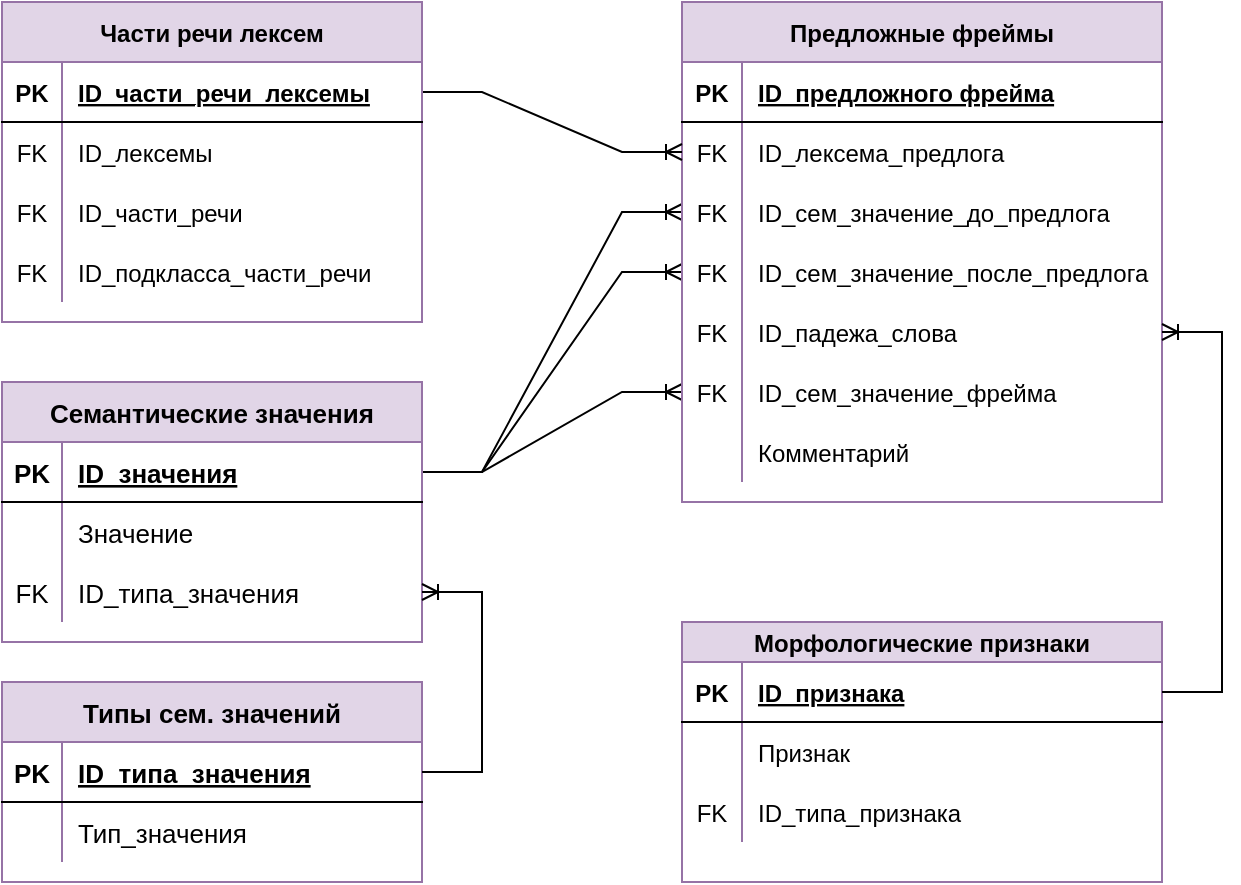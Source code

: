 <mxfile version="16.5.1" type="device"><diagram id="IM70mIdHpw6CoB-G-Ppj" name="Страница 1"><mxGraphModel dx="2271" dy="1692" grid="1" gridSize="10" guides="1" tooltips="1" connect="1" arrows="1" fold="1" page="1" pageScale="1" pageWidth="1169" pageHeight="827" math="0" shadow="0"><root><mxCell id="0"/><mxCell id="1" parent="0"/><mxCell id="ihm2fBMKL1uDlb-fayLi-19" value="" style="edgeStyle=entityRelationEdgeStyle;fontSize=12;html=1;endArrow=ERoneToMany;rounded=0;" parent="1" source="ihm2fBMKL1uDlb-fayLi-56" target="ihm2fBMKL1uDlb-fayLi-39" edge="1"><mxGeometry width="100" height="100" relative="1" as="geometry"><mxPoint x="220" y="85" as="sourcePoint"/><mxPoint x="414.0" y="385" as="targetPoint"/></mxGeometry></mxCell><mxCell id="ihm2fBMKL1uDlb-fayLi-20" value="" style="edgeStyle=entityRelationEdgeStyle;fontSize=12;html=1;endArrow=ERoneToMany;rounded=0;" parent="1" source="ihm2fBMKL1uDlb-fayLi-56" target="ihm2fBMKL1uDlb-fayLi-42" edge="1"><mxGeometry width="100" height="100" relative="1" as="geometry"><mxPoint x="220" y="85" as="sourcePoint"/><mxPoint x="414.0" y="445" as="targetPoint"/></mxGeometry></mxCell><mxCell id="ihm2fBMKL1uDlb-fayLi-21" value="" style="edgeStyle=entityRelationEdgeStyle;fontSize=12;html=1;endArrow=ERoneToMany;rounded=0;" parent="1" source="ihm2fBMKL1uDlb-fayLi-56" target="ihm2fBMKL1uDlb-fayLi-48" edge="1"><mxGeometry width="100" height="100" relative="1" as="geometry"><mxPoint x="220" y="85" as="sourcePoint"/><mxPoint x="414.0" y="505" as="targetPoint"/></mxGeometry></mxCell><mxCell id="ihm2fBMKL1uDlb-fayLi-32" value="Предложные фреймы" style="shape=table;startSize=30;container=1;collapsible=1;childLayout=tableLayout;fixedRows=1;rowLines=0;fontStyle=1;align=center;resizeLast=1;fillColor=#e1d5e7;strokeColor=#9673a6;" parent="1" vertex="1"><mxGeometry x="320" y="-30" width="240" height="250" as="geometry"/></mxCell><mxCell id="ihm2fBMKL1uDlb-fayLi-33" value="" style="shape=tableRow;horizontal=0;startSize=0;swimlaneHead=0;swimlaneBody=0;fillColor=none;collapsible=0;dropTarget=0;points=[[0,0.5],[1,0.5]];portConstraint=eastwest;top=0;left=0;right=0;bottom=1;" parent="ihm2fBMKL1uDlb-fayLi-32" vertex="1"><mxGeometry y="30" width="240" height="30" as="geometry"/></mxCell><mxCell id="ihm2fBMKL1uDlb-fayLi-34" value="PK" style="shape=partialRectangle;connectable=0;fillColor=none;top=0;left=0;bottom=0;right=0;fontStyle=1;overflow=hidden;" parent="ihm2fBMKL1uDlb-fayLi-33" vertex="1"><mxGeometry width="30" height="30" as="geometry"><mxRectangle width="30" height="30" as="alternateBounds"/></mxGeometry></mxCell><mxCell id="ihm2fBMKL1uDlb-fayLi-35" value="ID_предложного фрейма" style="shape=partialRectangle;connectable=0;fillColor=none;top=0;left=0;bottom=0;right=0;align=left;spacingLeft=6;fontStyle=5;overflow=hidden;" parent="ihm2fBMKL1uDlb-fayLi-33" vertex="1"><mxGeometry x="30" width="210" height="30" as="geometry"><mxRectangle width="210" height="30" as="alternateBounds"/></mxGeometry></mxCell><mxCell id="ihm2fBMKL1uDlb-fayLi-36" value="" style="shape=tableRow;horizontal=0;startSize=0;swimlaneHead=0;swimlaneBody=0;fillColor=none;collapsible=0;dropTarget=0;points=[[0,0.5],[1,0.5]];portConstraint=eastwest;top=0;left=0;right=0;bottom=0;" parent="ihm2fBMKL1uDlb-fayLi-32" vertex="1"><mxGeometry y="60" width="240" height="30" as="geometry"/></mxCell><mxCell id="ihm2fBMKL1uDlb-fayLi-37" value="FK" style="shape=partialRectangle;connectable=0;fillColor=none;top=0;left=0;bottom=0;right=0;editable=1;overflow=hidden;" parent="ihm2fBMKL1uDlb-fayLi-36" vertex="1"><mxGeometry width="30" height="30" as="geometry"><mxRectangle width="30" height="30" as="alternateBounds"/></mxGeometry></mxCell><mxCell id="ihm2fBMKL1uDlb-fayLi-38" value="ID_лексема_предлога" style="shape=partialRectangle;connectable=0;fillColor=none;top=0;left=0;bottom=0;right=0;align=left;spacingLeft=6;overflow=hidden;" parent="ihm2fBMKL1uDlb-fayLi-36" vertex="1"><mxGeometry x="30" width="210" height="30" as="geometry"><mxRectangle width="210" height="30" as="alternateBounds"/></mxGeometry></mxCell><mxCell id="ihm2fBMKL1uDlb-fayLi-39" value="" style="shape=tableRow;horizontal=0;startSize=0;swimlaneHead=0;swimlaneBody=0;fillColor=none;collapsible=0;dropTarget=0;points=[[0,0.5],[1,0.5]];portConstraint=eastwest;top=0;left=0;right=0;bottom=0;" parent="ihm2fBMKL1uDlb-fayLi-32" vertex="1"><mxGeometry y="90" width="240" height="30" as="geometry"/></mxCell><mxCell id="ihm2fBMKL1uDlb-fayLi-40" value="FK" style="shape=partialRectangle;connectable=0;fillColor=none;top=0;left=0;bottom=0;right=0;editable=1;overflow=hidden;" parent="ihm2fBMKL1uDlb-fayLi-39" vertex="1"><mxGeometry width="30" height="30" as="geometry"><mxRectangle width="30" height="30" as="alternateBounds"/></mxGeometry></mxCell><mxCell id="ihm2fBMKL1uDlb-fayLi-41" value="ID_сем_значение_до_предлога" style="shape=partialRectangle;connectable=0;fillColor=none;top=0;left=0;bottom=0;right=0;align=left;spacingLeft=6;overflow=hidden;" parent="ihm2fBMKL1uDlb-fayLi-39" vertex="1"><mxGeometry x="30" width="210" height="30" as="geometry"><mxRectangle width="210" height="30" as="alternateBounds"/></mxGeometry></mxCell><mxCell id="ihm2fBMKL1uDlb-fayLi-42" value="" style="shape=tableRow;horizontal=0;startSize=0;swimlaneHead=0;swimlaneBody=0;fillColor=none;collapsible=0;dropTarget=0;points=[[0,0.5],[1,0.5]];portConstraint=eastwest;top=0;left=0;right=0;bottom=0;" parent="ihm2fBMKL1uDlb-fayLi-32" vertex="1"><mxGeometry y="120" width="240" height="30" as="geometry"/></mxCell><mxCell id="ihm2fBMKL1uDlb-fayLi-43" value="FK" style="shape=partialRectangle;connectable=0;fillColor=none;top=0;left=0;bottom=0;right=0;editable=1;overflow=hidden;" parent="ihm2fBMKL1uDlb-fayLi-42" vertex="1"><mxGeometry width="30" height="30" as="geometry"><mxRectangle width="30" height="30" as="alternateBounds"/></mxGeometry></mxCell><mxCell id="ihm2fBMKL1uDlb-fayLi-44" value="ID_сем_значение_после_предлога" style="shape=partialRectangle;connectable=0;fillColor=none;top=0;left=0;bottom=0;right=0;align=left;spacingLeft=6;overflow=hidden;" parent="ihm2fBMKL1uDlb-fayLi-42" vertex="1"><mxGeometry x="30" width="210" height="30" as="geometry"><mxRectangle width="210" height="30" as="alternateBounds"/></mxGeometry></mxCell><mxCell id="ihm2fBMKL1uDlb-fayLi-45" value="" style="shape=tableRow;horizontal=0;startSize=0;swimlaneHead=0;swimlaneBody=0;fillColor=none;collapsible=0;dropTarget=0;points=[[0,0.5],[1,0.5]];portConstraint=eastwest;top=0;left=0;right=0;bottom=0;" parent="ihm2fBMKL1uDlb-fayLi-32" vertex="1"><mxGeometry y="150" width="240" height="30" as="geometry"/></mxCell><mxCell id="ihm2fBMKL1uDlb-fayLi-46" value="FK" style="shape=partialRectangle;connectable=0;fillColor=none;top=0;left=0;bottom=0;right=0;editable=1;overflow=hidden;" parent="ihm2fBMKL1uDlb-fayLi-45" vertex="1"><mxGeometry width="30" height="30" as="geometry"><mxRectangle width="30" height="30" as="alternateBounds"/></mxGeometry></mxCell><mxCell id="ihm2fBMKL1uDlb-fayLi-47" value="ID_падежа_слова" style="shape=partialRectangle;connectable=0;fillColor=none;top=0;left=0;bottom=0;right=0;align=left;spacingLeft=6;overflow=hidden;" parent="ihm2fBMKL1uDlb-fayLi-45" vertex="1"><mxGeometry x="30" width="210" height="30" as="geometry"><mxRectangle width="210" height="30" as="alternateBounds"/></mxGeometry></mxCell><mxCell id="ihm2fBMKL1uDlb-fayLi-48" value="" style="shape=tableRow;horizontal=0;startSize=0;swimlaneHead=0;swimlaneBody=0;fillColor=none;collapsible=0;dropTarget=0;points=[[0,0.5],[1,0.5]];portConstraint=eastwest;top=0;left=0;right=0;bottom=0;" parent="ihm2fBMKL1uDlb-fayLi-32" vertex="1"><mxGeometry y="180" width="240" height="30" as="geometry"/></mxCell><mxCell id="ihm2fBMKL1uDlb-fayLi-49" value="FK" style="shape=partialRectangle;connectable=0;fillColor=none;top=0;left=0;bottom=0;right=0;editable=1;overflow=hidden;" parent="ihm2fBMKL1uDlb-fayLi-48" vertex="1"><mxGeometry width="30" height="30" as="geometry"><mxRectangle width="30" height="30" as="alternateBounds"/></mxGeometry></mxCell><mxCell id="ihm2fBMKL1uDlb-fayLi-50" value="ID_сем_значение_фрейма" style="shape=partialRectangle;connectable=0;fillColor=none;top=0;left=0;bottom=0;right=0;align=left;spacingLeft=6;overflow=hidden;" parent="ihm2fBMKL1uDlb-fayLi-48" vertex="1"><mxGeometry x="30" width="210" height="30" as="geometry"><mxRectangle width="210" height="30" as="alternateBounds"/></mxGeometry></mxCell><mxCell id="ihm2fBMKL1uDlb-fayLi-51" value="" style="shape=tableRow;horizontal=0;startSize=0;swimlaneHead=0;swimlaneBody=0;fillColor=none;collapsible=0;dropTarget=0;points=[[0,0.5],[1,0.5]];portConstraint=eastwest;top=0;left=0;right=0;bottom=0;" parent="ihm2fBMKL1uDlb-fayLi-32" vertex="1"><mxGeometry y="210" width="240" height="30" as="geometry"/></mxCell><mxCell id="ihm2fBMKL1uDlb-fayLi-52" value="" style="shape=partialRectangle;connectable=0;fillColor=none;top=0;left=0;bottom=0;right=0;editable=1;overflow=hidden;" parent="ihm2fBMKL1uDlb-fayLi-51" vertex="1"><mxGeometry width="30" height="30" as="geometry"><mxRectangle width="30" height="30" as="alternateBounds"/></mxGeometry></mxCell><mxCell id="ihm2fBMKL1uDlb-fayLi-53" value="Комментарий" style="shape=partialRectangle;connectable=0;fillColor=none;top=0;left=0;bottom=0;right=0;align=left;spacingLeft=6;overflow=hidden;" parent="ihm2fBMKL1uDlb-fayLi-51" vertex="1"><mxGeometry x="30" width="210" height="30" as="geometry"><mxRectangle width="210" height="30" as="alternateBounds"/></mxGeometry></mxCell><mxCell id="ihm2fBMKL1uDlb-fayLi-55" value="Семантические значения" style="shape=table;startSize=30;container=1;collapsible=1;childLayout=tableLayout;fixedRows=1;rowLines=0;fontStyle=1;align=center;resizeLast=1;fillColor=#e1d5e7;strokeColor=#9673a6;fontSize=13;" parent="1" vertex="1"><mxGeometry x="-20" y="160" width="210" height="130" as="geometry"/></mxCell><mxCell id="ihm2fBMKL1uDlb-fayLi-56" value="" style="shape=tableRow;horizontal=0;startSize=0;swimlaneHead=0;swimlaneBody=0;fillColor=none;collapsible=0;dropTarget=0;points=[[0,0.5],[1,0.5]];portConstraint=eastwest;top=0;left=0;right=0;bottom=1;fontSize=13;" parent="ihm2fBMKL1uDlb-fayLi-55" vertex="1"><mxGeometry y="30" width="210" height="30" as="geometry"/></mxCell><mxCell id="ihm2fBMKL1uDlb-fayLi-57" value="PK" style="shape=partialRectangle;connectable=0;fillColor=none;top=0;left=0;bottom=0;right=0;fontStyle=1;overflow=hidden;fontSize=13;" parent="ihm2fBMKL1uDlb-fayLi-56" vertex="1"><mxGeometry width="30" height="30" as="geometry"><mxRectangle width="30" height="30" as="alternateBounds"/></mxGeometry></mxCell><mxCell id="ihm2fBMKL1uDlb-fayLi-58" value="ID_значения" style="shape=partialRectangle;connectable=0;fillColor=none;top=0;left=0;bottom=0;right=0;align=left;spacingLeft=6;fontStyle=5;overflow=hidden;fontSize=13;" parent="ihm2fBMKL1uDlb-fayLi-56" vertex="1"><mxGeometry x="30" width="180" height="30" as="geometry"><mxRectangle width="180" height="30" as="alternateBounds"/></mxGeometry></mxCell><mxCell id="ihm2fBMKL1uDlb-fayLi-59" value="" style="shape=tableRow;horizontal=0;startSize=0;swimlaneHead=0;swimlaneBody=0;fillColor=none;collapsible=0;dropTarget=0;points=[[0,0.5],[1,0.5]];portConstraint=eastwest;top=0;left=0;right=0;bottom=0;fontSize=13;" parent="ihm2fBMKL1uDlb-fayLi-55" vertex="1"><mxGeometry y="60" width="210" height="30" as="geometry"/></mxCell><mxCell id="ihm2fBMKL1uDlb-fayLi-60" value="" style="shape=partialRectangle;connectable=0;fillColor=none;top=0;left=0;bottom=0;right=0;editable=1;overflow=hidden;fontSize=13;" parent="ihm2fBMKL1uDlb-fayLi-59" vertex="1"><mxGeometry width="30" height="30" as="geometry"><mxRectangle width="30" height="30" as="alternateBounds"/></mxGeometry></mxCell><mxCell id="ihm2fBMKL1uDlb-fayLi-61" value="Значение" style="shape=partialRectangle;connectable=0;fillColor=none;top=0;left=0;bottom=0;right=0;align=left;spacingLeft=6;overflow=hidden;fontSize=13;" parent="ihm2fBMKL1uDlb-fayLi-59" vertex="1"><mxGeometry x="30" width="180" height="30" as="geometry"><mxRectangle width="180" height="30" as="alternateBounds"/></mxGeometry></mxCell><mxCell id="ihm2fBMKL1uDlb-fayLi-62" value="" style="shape=tableRow;horizontal=0;startSize=0;swimlaneHead=0;swimlaneBody=0;fillColor=none;collapsible=0;dropTarget=0;points=[[0,0.5],[1,0.5]];portConstraint=eastwest;top=0;left=0;right=0;bottom=0;fontSize=13;" parent="ihm2fBMKL1uDlb-fayLi-55" vertex="1"><mxGeometry y="90" width="210" height="30" as="geometry"/></mxCell><mxCell id="ihm2fBMKL1uDlb-fayLi-63" value="FK" style="shape=partialRectangle;connectable=0;fillColor=none;top=0;left=0;bottom=0;right=0;editable=1;overflow=hidden;fontSize=13;" parent="ihm2fBMKL1uDlb-fayLi-62" vertex="1"><mxGeometry width="30" height="30" as="geometry"><mxRectangle width="30" height="30" as="alternateBounds"/></mxGeometry></mxCell><mxCell id="ihm2fBMKL1uDlb-fayLi-64" value="ID_типа_значения" style="shape=partialRectangle;connectable=0;fillColor=none;top=0;left=0;bottom=0;right=0;align=left;spacingLeft=6;overflow=hidden;fontSize=13;" parent="ihm2fBMKL1uDlb-fayLi-62" vertex="1"><mxGeometry x="30" width="180" height="30" as="geometry"><mxRectangle width="180" height="30" as="alternateBounds"/></mxGeometry></mxCell><mxCell id="ihm2fBMKL1uDlb-fayLi-65" value="Типы сем. значений" style="shape=table;startSize=30;container=1;collapsible=1;childLayout=tableLayout;fixedRows=1;rowLines=0;fontStyle=1;align=center;resizeLast=1;fillColor=#e1d5e7;strokeColor=#9673a6;fontSize=13;" parent="1" vertex="1"><mxGeometry x="-20" y="310" width="210" height="100" as="geometry"/></mxCell><mxCell id="ihm2fBMKL1uDlb-fayLi-66" value="" style="shape=tableRow;horizontal=0;startSize=0;swimlaneHead=0;swimlaneBody=0;fillColor=none;collapsible=0;dropTarget=0;points=[[0,0.5],[1,0.5]];portConstraint=eastwest;top=0;left=0;right=0;bottom=1;fontSize=13;" parent="ihm2fBMKL1uDlb-fayLi-65" vertex="1"><mxGeometry y="30" width="210" height="30" as="geometry"/></mxCell><mxCell id="ihm2fBMKL1uDlb-fayLi-67" value="PK" style="shape=partialRectangle;connectable=0;fillColor=none;top=0;left=0;bottom=0;right=0;fontStyle=1;overflow=hidden;fontSize=13;" parent="ihm2fBMKL1uDlb-fayLi-66" vertex="1"><mxGeometry width="30" height="30" as="geometry"><mxRectangle width="30" height="30" as="alternateBounds"/></mxGeometry></mxCell><mxCell id="ihm2fBMKL1uDlb-fayLi-68" value="ID_типа_значения" style="shape=partialRectangle;connectable=0;fillColor=none;top=0;left=0;bottom=0;right=0;align=left;spacingLeft=6;fontStyle=5;overflow=hidden;fontSize=13;" parent="ihm2fBMKL1uDlb-fayLi-66" vertex="1"><mxGeometry x="30" width="180" height="30" as="geometry"><mxRectangle width="180" height="30" as="alternateBounds"/></mxGeometry></mxCell><mxCell id="ihm2fBMKL1uDlb-fayLi-69" value="" style="shape=tableRow;horizontal=0;startSize=0;swimlaneHead=0;swimlaneBody=0;fillColor=none;collapsible=0;dropTarget=0;points=[[0,0.5],[1,0.5]];portConstraint=eastwest;top=0;left=0;right=0;bottom=0;fontSize=13;" parent="ihm2fBMKL1uDlb-fayLi-65" vertex="1"><mxGeometry y="60" width="210" height="30" as="geometry"/></mxCell><mxCell id="ihm2fBMKL1uDlb-fayLi-70" value="" style="shape=partialRectangle;connectable=0;fillColor=none;top=0;left=0;bottom=0;right=0;editable=1;overflow=hidden;fontSize=13;" parent="ihm2fBMKL1uDlb-fayLi-69" vertex="1"><mxGeometry width="30" height="30" as="geometry"><mxRectangle width="30" height="30" as="alternateBounds"/></mxGeometry></mxCell><mxCell id="ihm2fBMKL1uDlb-fayLi-71" value="Тип_значения" style="shape=partialRectangle;connectable=0;fillColor=none;top=0;left=0;bottom=0;right=0;align=left;spacingLeft=6;overflow=hidden;fontSize=13;" parent="ihm2fBMKL1uDlb-fayLi-69" vertex="1"><mxGeometry x="30" width="180" height="30" as="geometry"><mxRectangle width="180" height="30" as="alternateBounds"/></mxGeometry></mxCell><mxCell id="ihm2fBMKL1uDlb-fayLi-72" value="" style="edgeStyle=entityRelationEdgeStyle;fontSize=13;html=1;endArrow=ERoneToMany;rounded=0;" parent="1" source="ihm2fBMKL1uDlb-fayLi-66" target="ihm2fBMKL1uDlb-fayLi-62" edge="1"><mxGeometry width="100" height="100" relative="1" as="geometry"><mxPoint x="280" y="555" as="sourcePoint"/><mxPoint x="380" y="455" as="targetPoint"/></mxGeometry></mxCell><mxCell id="ihm2fBMKL1uDlb-fayLi-83" value="Морфологические признаки" style="shape=table;startSize=20;container=1;collapsible=1;childLayout=tableLayout;fixedRows=1;rowLines=0;fontStyle=1;align=center;resizeLast=1;fillColor=#e1d5e7;strokeColor=#9673a6;" parent="1" vertex="1"><mxGeometry x="320" y="280" width="240" height="130" as="geometry"/></mxCell><mxCell id="ihm2fBMKL1uDlb-fayLi-84" value="" style="shape=tableRow;horizontal=0;startSize=0;swimlaneHead=0;swimlaneBody=0;fillColor=none;collapsible=0;dropTarget=0;points=[[0,0.5],[1,0.5]];portConstraint=eastwest;top=0;left=0;right=0;bottom=1;" parent="ihm2fBMKL1uDlb-fayLi-83" vertex="1"><mxGeometry y="20" width="240" height="30" as="geometry"/></mxCell><mxCell id="ihm2fBMKL1uDlb-fayLi-85" value="PK" style="shape=partialRectangle;connectable=0;fillColor=none;top=0;left=0;bottom=0;right=0;fontStyle=1;overflow=hidden;" parent="ihm2fBMKL1uDlb-fayLi-84" vertex="1"><mxGeometry width="30" height="30" as="geometry"><mxRectangle width="30" height="30" as="alternateBounds"/></mxGeometry></mxCell><mxCell id="ihm2fBMKL1uDlb-fayLi-86" value="ID_признака" style="shape=partialRectangle;connectable=0;fillColor=none;top=0;left=0;bottom=0;right=0;align=left;spacingLeft=6;fontStyle=5;overflow=hidden;" parent="ihm2fBMKL1uDlb-fayLi-84" vertex="1"><mxGeometry x="30" width="210" height="30" as="geometry"><mxRectangle width="210" height="30" as="alternateBounds"/></mxGeometry></mxCell><mxCell id="ihm2fBMKL1uDlb-fayLi-87" value="" style="shape=tableRow;horizontal=0;startSize=0;swimlaneHead=0;swimlaneBody=0;fillColor=none;collapsible=0;dropTarget=0;points=[[0,0.5],[1,0.5]];portConstraint=eastwest;top=0;left=0;right=0;bottom=0;" parent="ihm2fBMKL1uDlb-fayLi-83" vertex="1"><mxGeometry y="50" width="240" height="30" as="geometry"/></mxCell><mxCell id="ihm2fBMKL1uDlb-fayLi-88" value="" style="shape=partialRectangle;connectable=0;fillColor=none;top=0;left=0;bottom=0;right=0;editable=1;overflow=hidden;" parent="ihm2fBMKL1uDlb-fayLi-87" vertex="1"><mxGeometry width="30" height="30" as="geometry"><mxRectangle width="30" height="30" as="alternateBounds"/></mxGeometry></mxCell><mxCell id="ihm2fBMKL1uDlb-fayLi-89" value="Признак" style="shape=partialRectangle;connectable=0;fillColor=none;top=0;left=0;bottom=0;right=0;align=left;spacingLeft=6;overflow=hidden;" parent="ihm2fBMKL1uDlb-fayLi-87" vertex="1"><mxGeometry x="30" width="210" height="30" as="geometry"><mxRectangle width="210" height="30" as="alternateBounds"/></mxGeometry></mxCell><mxCell id="ihm2fBMKL1uDlb-fayLi-90" value="" style="shape=tableRow;horizontal=0;startSize=0;swimlaneHead=0;swimlaneBody=0;fillColor=none;collapsible=0;dropTarget=0;points=[[0,0.5],[1,0.5]];portConstraint=eastwest;top=0;left=0;right=0;bottom=0;" parent="ihm2fBMKL1uDlb-fayLi-83" vertex="1"><mxGeometry y="80" width="240" height="30" as="geometry"/></mxCell><mxCell id="ihm2fBMKL1uDlb-fayLi-91" value="FK" style="shape=partialRectangle;connectable=0;fillColor=none;top=0;left=0;bottom=0;right=0;editable=1;overflow=hidden;" parent="ihm2fBMKL1uDlb-fayLi-90" vertex="1"><mxGeometry width="30" height="30" as="geometry"><mxRectangle width="30" height="30" as="alternateBounds"/></mxGeometry></mxCell><mxCell id="ihm2fBMKL1uDlb-fayLi-92" value="ID_типа_признака" style="shape=partialRectangle;connectable=0;fillColor=none;top=0;left=0;bottom=0;right=0;align=left;spacingLeft=6;overflow=hidden;" parent="ihm2fBMKL1uDlb-fayLi-90" vertex="1"><mxGeometry x="30" width="210" height="30" as="geometry"><mxRectangle width="210" height="30" as="alternateBounds"/></mxGeometry></mxCell><mxCell id="ihm2fBMKL1uDlb-fayLi-94" value="" style="edgeStyle=entityRelationEdgeStyle;fontSize=12;html=1;endArrow=ERoneToMany;rounded=0;" parent="1" source="I2WwL61S8_nN9esRKDlL-2" target="ihm2fBMKL1uDlb-fayLi-36" edge="1"><mxGeometry width="100" height="100" relative="1" as="geometry"><mxPoint x="220" y="55" as="sourcePoint"/><mxPoint x="680" y="160" as="targetPoint"/></mxGeometry></mxCell><mxCell id="ihm2fBMKL1uDlb-fayLi-95" value="" style="edgeStyle=entityRelationEdgeStyle;fontSize=12;html=1;endArrow=ERoneToMany;rounded=0;" parent="1" source="ihm2fBMKL1uDlb-fayLi-84" target="ihm2fBMKL1uDlb-fayLi-45" edge="1"><mxGeometry width="100" height="100" relative="1" as="geometry"><mxPoint x="370" y="330" as="sourcePoint"/><mxPoint x="470" y="230" as="targetPoint"/></mxGeometry></mxCell><mxCell id="I2WwL61S8_nN9esRKDlL-1" value="Части речи лексем" style="shape=table;startSize=30;container=1;collapsible=1;childLayout=tableLayout;fixedRows=1;rowLines=0;fontStyle=1;align=center;resizeLast=1;fillColor=#e1d5e7;strokeColor=#9673a6;" vertex="1" parent="1"><mxGeometry x="-20" y="-30" width="210" height="160" as="geometry"/></mxCell><mxCell id="I2WwL61S8_nN9esRKDlL-2" value="" style="shape=tableRow;horizontal=0;startSize=0;swimlaneHead=0;swimlaneBody=0;fillColor=none;collapsible=0;dropTarget=0;points=[[0,0.5],[1,0.5]];portConstraint=eastwest;top=0;left=0;right=0;bottom=1;" vertex="1" parent="I2WwL61S8_nN9esRKDlL-1"><mxGeometry y="30" width="210" height="30" as="geometry"/></mxCell><mxCell id="I2WwL61S8_nN9esRKDlL-3" value="PK" style="shape=partialRectangle;connectable=0;fillColor=none;top=0;left=0;bottom=0;right=0;fontStyle=1;overflow=hidden;" vertex="1" parent="I2WwL61S8_nN9esRKDlL-2"><mxGeometry width="30" height="30" as="geometry"><mxRectangle width="30" height="30" as="alternateBounds"/></mxGeometry></mxCell><mxCell id="I2WwL61S8_nN9esRKDlL-4" value="ID_части_речи_лексемы" style="shape=partialRectangle;connectable=0;fillColor=none;top=0;left=0;bottom=0;right=0;align=left;spacingLeft=6;fontStyle=5;overflow=hidden;" vertex="1" parent="I2WwL61S8_nN9esRKDlL-2"><mxGeometry x="30" width="180" height="30" as="geometry"><mxRectangle width="180" height="30" as="alternateBounds"/></mxGeometry></mxCell><mxCell id="I2WwL61S8_nN9esRKDlL-5" value="" style="shape=tableRow;horizontal=0;startSize=0;swimlaneHead=0;swimlaneBody=0;fillColor=none;collapsible=0;dropTarget=0;points=[[0,0.5],[1,0.5]];portConstraint=eastwest;top=0;left=0;right=0;bottom=0;" vertex="1" parent="I2WwL61S8_nN9esRKDlL-1"><mxGeometry y="60" width="210" height="30" as="geometry"/></mxCell><mxCell id="I2WwL61S8_nN9esRKDlL-6" value="FK" style="shape=partialRectangle;connectable=0;fillColor=none;top=0;left=0;bottom=0;right=0;editable=1;overflow=hidden;" vertex="1" parent="I2WwL61S8_nN9esRKDlL-5"><mxGeometry width="30" height="30" as="geometry"><mxRectangle width="30" height="30" as="alternateBounds"/></mxGeometry></mxCell><mxCell id="I2WwL61S8_nN9esRKDlL-7" value="ID_лексемы" style="shape=partialRectangle;connectable=0;fillColor=none;top=0;left=0;bottom=0;right=0;align=left;spacingLeft=6;overflow=hidden;" vertex="1" parent="I2WwL61S8_nN9esRKDlL-5"><mxGeometry x="30" width="180" height="30" as="geometry"><mxRectangle width="180" height="30" as="alternateBounds"/></mxGeometry></mxCell><mxCell id="I2WwL61S8_nN9esRKDlL-8" value="" style="shape=tableRow;horizontal=0;startSize=0;swimlaneHead=0;swimlaneBody=0;fillColor=none;collapsible=0;dropTarget=0;points=[[0,0.5],[1,0.5]];portConstraint=eastwest;top=0;left=0;right=0;bottom=0;" vertex="1" parent="I2WwL61S8_nN9esRKDlL-1"><mxGeometry y="90" width="210" height="30" as="geometry"/></mxCell><mxCell id="I2WwL61S8_nN9esRKDlL-9" value="FK" style="shape=partialRectangle;connectable=0;fillColor=none;top=0;left=0;bottom=0;right=0;editable=1;overflow=hidden;" vertex="1" parent="I2WwL61S8_nN9esRKDlL-8"><mxGeometry width="30" height="30" as="geometry"><mxRectangle width="30" height="30" as="alternateBounds"/></mxGeometry></mxCell><mxCell id="I2WwL61S8_nN9esRKDlL-10" value="ID_части_речи" style="shape=partialRectangle;connectable=0;fillColor=none;top=0;left=0;bottom=0;right=0;align=left;spacingLeft=6;overflow=hidden;" vertex="1" parent="I2WwL61S8_nN9esRKDlL-8"><mxGeometry x="30" width="180" height="30" as="geometry"><mxRectangle width="180" height="30" as="alternateBounds"/></mxGeometry></mxCell><mxCell id="I2WwL61S8_nN9esRKDlL-11" value="" style="shape=tableRow;horizontal=0;startSize=0;swimlaneHead=0;swimlaneBody=0;fillColor=none;collapsible=0;dropTarget=0;points=[[0,0.5],[1,0.5]];portConstraint=eastwest;top=0;left=0;right=0;bottom=0;" vertex="1" parent="I2WwL61S8_nN9esRKDlL-1"><mxGeometry y="120" width="210" height="30" as="geometry"/></mxCell><mxCell id="I2WwL61S8_nN9esRKDlL-12" value="FK" style="shape=partialRectangle;connectable=0;fillColor=none;top=0;left=0;bottom=0;right=0;editable=1;overflow=hidden;" vertex="1" parent="I2WwL61S8_nN9esRKDlL-11"><mxGeometry width="30" height="30" as="geometry"><mxRectangle width="30" height="30" as="alternateBounds"/></mxGeometry></mxCell><mxCell id="I2WwL61S8_nN9esRKDlL-13" value="ID_подкласса_части_речи" style="shape=partialRectangle;connectable=0;fillColor=none;top=0;left=0;bottom=0;right=0;align=left;spacingLeft=6;overflow=hidden;" vertex="1" parent="I2WwL61S8_nN9esRKDlL-11"><mxGeometry x="30" width="180" height="30" as="geometry"><mxRectangle width="180" height="30" as="alternateBounds"/></mxGeometry></mxCell></root></mxGraphModel></diagram></mxfile>